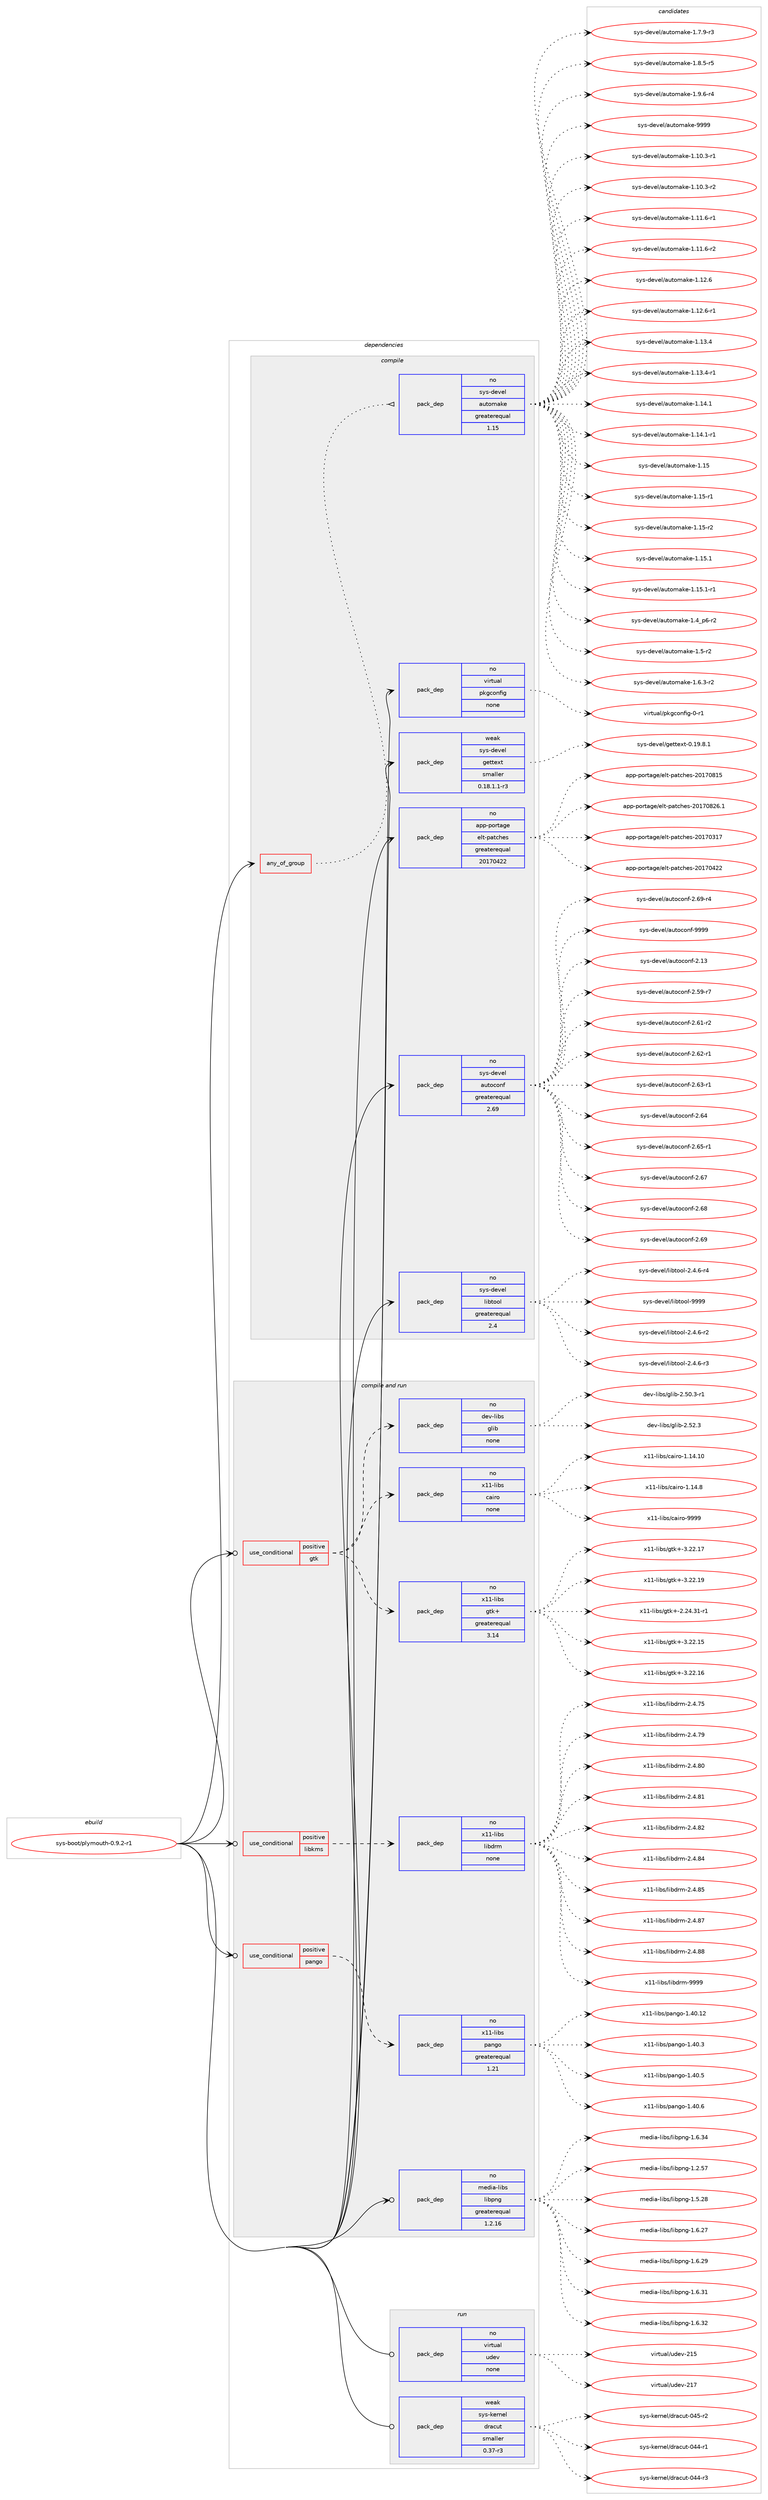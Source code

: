digraph prolog {

# *************
# Graph options
# *************

newrank=true;
concentrate=true;
compound=true;
graph [rankdir=LR,fontname=Helvetica,fontsize=10,ranksep=1.5];#, ranksep=2.5, nodesep=0.2];
edge  [arrowhead=vee];
node  [fontname=Helvetica,fontsize=10];

# **********
# The ebuild
# **********

subgraph cluster_leftcol {
color=gray;
rank=same;
label=<<i>ebuild</i>>;
id [label="sys-boot/plymouth-0.9.2-r1", color=red, width=4, href="../sys-boot/plymouth-0.9.2-r1.svg"];
}

# ****************
# The dependencies
# ****************

subgraph cluster_midcol {
color=gray;
label=<<i>dependencies</i>>;
subgraph cluster_compile {
fillcolor="#eeeeee";
style=filled;
label=<<i>compile</i>>;
subgraph any8050 {
dependency477243 [label=<<TABLE BORDER="0" CELLBORDER="1" CELLSPACING="0" CELLPADDING="4"><TR><TD CELLPADDING="10">any_of_group</TD></TR></TABLE>>, shape=none, color=red];subgraph pack354026 {
dependency477244 [label=<<TABLE BORDER="0" CELLBORDER="1" CELLSPACING="0" CELLPADDING="4" WIDTH="220"><TR><TD ROWSPAN="6" CELLPADDING="30">pack_dep</TD></TR><TR><TD WIDTH="110">no</TD></TR><TR><TD>sys-devel</TD></TR><TR><TD>automake</TD></TR><TR><TD>greaterequal</TD></TR><TR><TD>1.15</TD></TR></TABLE>>, shape=none, color=blue];
}
dependency477243:e -> dependency477244:w [weight=20,style="dotted",arrowhead="oinv"];
}
id:e -> dependency477243:w [weight=20,style="solid",arrowhead="vee"];
subgraph pack354027 {
dependency477245 [label=<<TABLE BORDER="0" CELLBORDER="1" CELLSPACING="0" CELLPADDING="4" WIDTH="220"><TR><TD ROWSPAN="6" CELLPADDING="30">pack_dep</TD></TR><TR><TD WIDTH="110">no</TD></TR><TR><TD>app-portage</TD></TR><TR><TD>elt-patches</TD></TR><TR><TD>greaterequal</TD></TR><TR><TD>20170422</TD></TR></TABLE>>, shape=none, color=blue];
}
id:e -> dependency477245:w [weight=20,style="solid",arrowhead="vee"];
subgraph pack354028 {
dependency477246 [label=<<TABLE BORDER="0" CELLBORDER="1" CELLSPACING="0" CELLPADDING="4" WIDTH="220"><TR><TD ROWSPAN="6" CELLPADDING="30">pack_dep</TD></TR><TR><TD WIDTH="110">no</TD></TR><TR><TD>sys-devel</TD></TR><TR><TD>autoconf</TD></TR><TR><TD>greaterequal</TD></TR><TR><TD>2.69</TD></TR></TABLE>>, shape=none, color=blue];
}
id:e -> dependency477246:w [weight=20,style="solid",arrowhead="vee"];
subgraph pack354029 {
dependency477247 [label=<<TABLE BORDER="0" CELLBORDER="1" CELLSPACING="0" CELLPADDING="4" WIDTH="220"><TR><TD ROWSPAN="6" CELLPADDING="30">pack_dep</TD></TR><TR><TD WIDTH="110">no</TD></TR><TR><TD>sys-devel</TD></TR><TR><TD>libtool</TD></TR><TR><TD>greaterequal</TD></TR><TR><TD>2.4</TD></TR></TABLE>>, shape=none, color=blue];
}
id:e -> dependency477247:w [weight=20,style="solid",arrowhead="vee"];
subgraph pack354030 {
dependency477248 [label=<<TABLE BORDER="0" CELLBORDER="1" CELLSPACING="0" CELLPADDING="4" WIDTH="220"><TR><TD ROWSPAN="6" CELLPADDING="30">pack_dep</TD></TR><TR><TD WIDTH="110">no</TD></TR><TR><TD>virtual</TD></TR><TR><TD>pkgconfig</TD></TR><TR><TD>none</TD></TR><TR><TD></TD></TR></TABLE>>, shape=none, color=blue];
}
id:e -> dependency477248:w [weight=20,style="solid",arrowhead="vee"];
subgraph pack354031 {
dependency477249 [label=<<TABLE BORDER="0" CELLBORDER="1" CELLSPACING="0" CELLPADDING="4" WIDTH="220"><TR><TD ROWSPAN="6" CELLPADDING="30">pack_dep</TD></TR><TR><TD WIDTH="110">weak</TD></TR><TR><TD>sys-devel</TD></TR><TR><TD>gettext</TD></TR><TR><TD>smaller</TD></TR><TR><TD>0.18.1.1-r3</TD></TR></TABLE>>, shape=none, color=blue];
}
id:e -> dependency477249:w [weight=20,style="solid",arrowhead="vee"];
}
subgraph cluster_compileandrun {
fillcolor="#eeeeee";
style=filled;
label=<<i>compile and run</i>>;
subgraph cond114892 {
dependency477250 [label=<<TABLE BORDER="0" CELLBORDER="1" CELLSPACING="0" CELLPADDING="4"><TR><TD ROWSPAN="3" CELLPADDING="10">use_conditional</TD></TR><TR><TD>positive</TD></TR><TR><TD>gtk</TD></TR></TABLE>>, shape=none, color=red];
subgraph pack354032 {
dependency477251 [label=<<TABLE BORDER="0" CELLBORDER="1" CELLSPACING="0" CELLPADDING="4" WIDTH="220"><TR><TD ROWSPAN="6" CELLPADDING="30">pack_dep</TD></TR><TR><TD WIDTH="110">no</TD></TR><TR><TD>dev-libs</TD></TR><TR><TD>glib</TD></TR><TR><TD>none</TD></TR><TR><TD></TD></TR></TABLE>>, shape=none, color=blue];
}
dependency477250:e -> dependency477251:w [weight=20,style="dashed",arrowhead="vee"];
subgraph pack354033 {
dependency477252 [label=<<TABLE BORDER="0" CELLBORDER="1" CELLSPACING="0" CELLPADDING="4" WIDTH="220"><TR><TD ROWSPAN="6" CELLPADDING="30">pack_dep</TD></TR><TR><TD WIDTH="110">no</TD></TR><TR><TD>x11-libs</TD></TR><TR><TD>gtk+</TD></TR><TR><TD>greaterequal</TD></TR><TR><TD>3.14</TD></TR></TABLE>>, shape=none, color=blue];
}
dependency477250:e -> dependency477252:w [weight=20,style="dashed",arrowhead="vee"];
subgraph pack354034 {
dependency477253 [label=<<TABLE BORDER="0" CELLBORDER="1" CELLSPACING="0" CELLPADDING="4" WIDTH="220"><TR><TD ROWSPAN="6" CELLPADDING="30">pack_dep</TD></TR><TR><TD WIDTH="110">no</TD></TR><TR><TD>x11-libs</TD></TR><TR><TD>cairo</TD></TR><TR><TD>none</TD></TR><TR><TD></TD></TR></TABLE>>, shape=none, color=blue];
}
dependency477250:e -> dependency477253:w [weight=20,style="dashed",arrowhead="vee"];
}
id:e -> dependency477250:w [weight=20,style="solid",arrowhead="odotvee"];
subgraph cond114893 {
dependency477254 [label=<<TABLE BORDER="0" CELLBORDER="1" CELLSPACING="0" CELLPADDING="4"><TR><TD ROWSPAN="3" CELLPADDING="10">use_conditional</TD></TR><TR><TD>positive</TD></TR><TR><TD>libkms</TD></TR></TABLE>>, shape=none, color=red];
subgraph pack354035 {
dependency477255 [label=<<TABLE BORDER="0" CELLBORDER="1" CELLSPACING="0" CELLPADDING="4" WIDTH="220"><TR><TD ROWSPAN="6" CELLPADDING="30">pack_dep</TD></TR><TR><TD WIDTH="110">no</TD></TR><TR><TD>x11-libs</TD></TR><TR><TD>libdrm</TD></TR><TR><TD>none</TD></TR><TR><TD></TD></TR></TABLE>>, shape=none, color=blue];
}
dependency477254:e -> dependency477255:w [weight=20,style="dashed",arrowhead="vee"];
}
id:e -> dependency477254:w [weight=20,style="solid",arrowhead="odotvee"];
subgraph cond114894 {
dependency477256 [label=<<TABLE BORDER="0" CELLBORDER="1" CELLSPACING="0" CELLPADDING="4"><TR><TD ROWSPAN="3" CELLPADDING="10">use_conditional</TD></TR><TR><TD>positive</TD></TR><TR><TD>pango</TD></TR></TABLE>>, shape=none, color=red];
subgraph pack354036 {
dependency477257 [label=<<TABLE BORDER="0" CELLBORDER="1" CELLSPACING="0" CELLPADDING="4" WIDTH="220"><TR><TD ROWSPAN="6" CELLPADDING="30">pack_dep</TD></TR><TR><TD WIDTH="110">no</TD></TR><TR><TD>x11-libs</TD></TR><TR><TD>pango</TD></TR><TR><TD>greaterequal</TD></TR><TR><TD>1.21</TD></TR></TABLE>>, shape=none, color=blue];
}
dependency477256:e -> dependency477257:w [weight=20,style="dashed",arrowhead="vee"];
}
id:e -> dependency477256:w [weight=20,style="solid",arrowhead="odotvee"];
subgraph pack354037 {
dependency477258 [label=<<TABLE BORDER="0" CELLBORDER="1" CELLSPACING="0" CELLPADDING="4" WIDTH="220"><TR><TD ROWSPAN="6" CELLPADDING="30">pack_dep</TD></TR><TR><TD WIDTH="110">no</TD></TR><TR><TD>media-libs</TD></TR><TR><TD>libpng</TD></TR><TR><TD>greaterequal</TD></TR><TR><TD>1.2.16</TD></TR></TABLE>>, shape=none, color=blue];
}
id:e -> dependency477258:w [weight=20,style="solid",arrowhead="odotvee"];
}
subgraph cluster_run {
fillcolor="#eeeeee";
style=filled;
label=<<i>run</i>>;
subgraph pack354038 {
dependency477259 [label=<<TABLE BORDER="0" CELLBORDER="1" CELLSPACING="0" CELLPADDING="4" WIDTH="220"><TR><TD ROWSPAN="6" CELLPADDING="30">pack_dep</TD></TR><TR><TD WIDTH="110">no</TD></TR><TR><TD>virtual</TD></TR><TR><TD>udev</TD></TR><TR><TD>none</TD></TR><TR><TD></TD></TR></TABLE>>, shape=none, color=blue];
}
id:e -> dependency477259:w [weight=20,style="solid",arrowhead="odot"];
subgraph pack354039 {
dependency477260 [label=<<TABLE BORDER="0" CELLBORDER="1" CELLSPACING="0" CELLPADDING="4" WIDTH="220"><TR><TD ROWSPAN="6" CELLPADDING="30">pack_dep</TD></TR><TR><TD WIDTH="110">weak</TD></TR><TR><TD>sys-kernel</TD></TR><TR><TD>dracut</TD></TR><TR><TD>smaller</TD></TR><TR><TD>0.37-r3</TD></TR></TABLE>>, shape=none, color=blue];
}
id:e -> dependency477260:w [weight=20,style="solid",arrowhead="odot"];
}
}

# **************
# The candidates
# **************

subgraph cluster_choices {
rank=same;
color=gray;
label=<<i>candidates</i>>;

subgraph choice354026 {
color=black;
nodesep=1;
choice11512111545100101118101108479711711611110997107101454946494846514511449 [label="sys-devel/automake-1.10.3-r1", color=red, width=4,href="../sys-devel/automake-1.10.3-r1.svg"];
choice11512111545100101118101108479711711611110997107101454946494846514511450 [label="sys-devel/automake-1.10.3-r2", color=red, width=4,href="../sys-devel/automake-1.10.3-r2.svg"];
choice11512111545100101118101108479711711611110997107101454946494946544511449 [label="sys-devel/automake-1.11.6-r1", color=red, width=4,href="../sys-devel/automake-1.11.6-r1.svg"];
choice11512111545100101118101108479711711611110997107101454946494946544511450 [label="sys-devel/automake-1.11.6-r2", color=red, width=4,href="../sys-devel/automake-1.11.6-r2.svg"];
choice1151211154510010111810110847971171161111099710710145494649504654 [label="sys-devel/automake-1.12.6", color=red, width=4,href="../sys-devel/automake-1.12.6.svg"];
choice11512111545100101118101108479711711611110997107101454946495046544511449 [label="sys-devel/automake-1.12.6-r1", color=red, width=4,href="../sys-devel/automake-1.12.6-r1.svg"];
choice1151211154510010111810110847971171161111099710710145494649514652 [label="sys-devel/automake-1.13.4", color=red, width=4,href="../sys-devel/automake-1.13.4.svg"];
choice11512111545100101118101108479711711611110997107101454946495146524511449 [label="sys-devel/automake-1.13.4-r1", color=red, width=4,href="../sys-devel/automake-1.13.4-r1.svg"];
choice1151211154510010111810110847971171161111099710710145494649524649 [label="sys-devel/automake-1.14.1", color=red, width=4,href="../sys-devel/automake-1.14.1.svg"];
choice11512111545100101118101108479711711611110997107101454946495246494511449 [label="sys-devel/automake-1.14.1-r1", color=red, width=4,href="../sys-devel/automake-1.14.1-r1.svg"];
choice115121115451001011181011084797117116111109971071014549464953 [label="sys-devel/automake-1.15", color=red, width=4,href="../sys-devel/automake-1.15.svg"];
choice1151211154510010111810110847971171161111099710710145494649534511449 [label="sys-devel/automake-1.15-r1", color=red, width=4,href="../sys-devel/automake-1.15-r1.svg"];
choice1151211154510010111810110847971171161111099710710145494649534511450 [label="sys-devel/automake-1.15-r2", color=red, width=4,href="../sys-devel/automake-1.15-r2.svg"];
choice1151211154510010111810110847971171161111099710710145494649534649 [label="sys-devel/automake-1.15.1", color=red, width=4,href="../sys-devel/automake-1.15.1.svg"];
choice11512111545100101118101108479711711611110997107101454946495346494511449 [label="sys-devel/automake-1.15.1-r1", color=red, width=4,href="../sys-devel/automake-1.15.1-r1.svg"];
choice115121115451001011181011084797117116111109971071014549465295112544511450 [label="sys-devel/automake-1.4_p6-r2", color=red, width=4,href="../sys-devel/automake-1.4_p6-r2.svg"];
choice11512111545100101118101108479711711611110997107101454946534511450 [label="sys-devel/automake-1.5-r2", color=red, width=4,href="../sys-devel/automake-1.5-r2.svg"];
choice115121115451001011181011084797117116111109971071014549465446514511450 [label="sys-devel/automake-1.6.3-r2", color=red, width=4,href="../sys-devel/automake-1.6.3-r2.svg"];
choice115121115451001011181011084797117116111109971071014549465546574511451 [label="sys-devel/automake-1.7.9-r3", color=red, width=4,href="../sys-devel/automake-1.7.9-r3.svg"];
choice115121115451001011181011084797117116111109971071014549465646534511453 [label="sys-devel/automake-1.8.5-r5", color=red, width=4,href="../sys-devel/automake-1.8.5-r5.svg"];
choice115121115451001011181011084797117116111109971071014549465746544511452 [label="sys-devel/automake-1.9.6-r4", color=red, width=4,href="../sys-devel/automake-1.9.6-r4.svg"];
choice115121115451001011181011084797117116111109971071014557575757 [label="sys-devel/automake-9999", color=red, width=4,href="../sys-devel/automake-9999.svg"];
dependency477244:e -> choice11512111545100101118101108479711711611110997107101454946494846514511449:w [style=dotted,weight="100"];
dependency477244:e -> choice11512111545100101118101108479711711611110997107101454946494846514511450:w [style=dotted,weight="100"];
dependency477244:e -> choice11512111545100101118101108479711711611110997107101454946494946544511449:w [style=dotted,weight="100"];
dependency477244:e -> choice11512111545100101118101108479711711611110997107101454946494946544511450:w [style=dotted,weight="100"];
dependency477244:e -> choice1151211154510010111810110847971171161111099710710145494649504654:w [style=dotted,weight="100"];
dependency477244:e -> choice11512111545100101118101108479711711611110997107101454946495046544511449:w [style=dotted,weight="100"];
dependency477244:e -> choice1151211154510010111810110847971171161111099710710145494649514652:w [style=dotted,weight="100"];
dependency477244:e -> choice11512111545100101118101108479711711611110997107101454946495146524511449:w [style=dotted,weight="100"];
dependency477244:e -> choice1151211154510010111810110847971171161111099710710145494649524649:w [style=dotted,weight="100"];
dependency477244:e -> choice11512111545100101118101108479711711611110997107101454946495246494511449:w [style=dotted,weight="100"];
dependency477244:e -> choice115121115451001011181011084797117116111109971071014549464953:w [style=dotted,weight="100"];
dependency477244:e -> choice1151211154510010111810110847971171161111099710710145494649534511449:w [style=dotted,weight="100"];
dependency477244:e -> choice1151211154510010111810110847971171161111099710710145494649534511450:w [style=dotted,weight="100"];
dependency477244:e -> choice1151211154510010111810110847971171161111099710710145494649534649:w [style=dotted,weight="100"];
dependency477244:e -> choice11512111545100101118101108479711711611110997107101454946495346494511449:w [style=dotted,weight="100"];
dependency477244:e -> choice115121115451001011181011084797117116111109971071014549465295112544511450:w [style=dotted,weight="100"];
dependency477244:e -> choice11512111545100101118101108479711711611110997107101454946534511450:w [style=dotted,weight="100"];
dependency477244:e -> choice115121115451001011181011084797117116111109971071014549465446514511450:w [style=dotted,weight="100"];
dependency477244:e -> choice115121115451001011181011084797117116111109971071014549465546574511451:w [style=dotted,weight="100"];
dependency477244:e -> choice115121115451001011181011084797117116111109971071014549465646534511453:w [style=dotted,weight="100"];
dependency477244:e -> choice115121115451001011181011084797117116111109971071014549465746544511452:w [style=dotted,weight="100"];
dependency477244:e -> choice115121115451001011181011084797117116111109971071014557575757:w [style=dotted,weight="100"];
}
subgraph choice354027 {
color=black;
nodesep=1;
choice97112112451121111141169710310147101108116451129711699104101115455048495548514955 [label="app-portage/elt-patches-20170317", color=red, width=4,href="../app-portage/elt-patches-20170317.svg"];
choice97112112451121111141169710310147101108116451129711699104101115455048495548525050 [label="app-portage/elt-patches-20170422", color=red, width=4,href="../app-portage/elt-patches-20170422.svg"];
choice97112112451121111141169710310147101108116451129711699104101115455048495548564953 [label="app-portage/elt-patches-20170815", color=red, width=4,href="../app-portage/elt-patches-20170815.svg"];
choice971121124511211111411697103101471011081164511297116991041011154550484955485650544649 [label="app-portage/elt-patches-20170826.1", color=red, width=4,href="../app-portage/elt-patches-20170826.1.svg"];
dependency477245:e -> choice97112112451121111141169710310147101108116451129711699104101115455048495548514955:w [style=dotted,weight="100"];
dependency477245:e -> choice97112112451121111141169710310147101108116451129711699104101115455048495548525050:w [style=dotted,weight="100"];
dependency477245:e -> choice97112112451121111141169710310147101108116451129711699104101115455048495548564953:w [style=dotted,weight="100"];
dependency477245:e -> choice971121124511211111411697103101471011081164511297116991041011154550484955485650544649:w [style=dotted,weight="100"];
}
subgraph choice354028 {
color=black;
nodesep=1;
choice115121115451001011181011084797117116111991111101024550464951 [label="sys-devel/autoconf-2.13", color=red, width=4,href="../sys-devel/autoconf-2.13.svg"];
choice1151211154510010111810110847971171161119911111010245504653574511455 [label="sys-devel/autoconf-2.59-r7", color=red, width=4,href="../sys-devel/autoconf-2.59-r7.svg"];
choice1151211154510010111810110847971171161119911111010245504654494511450 [label="sys-devel/autoconf-2.61-r2", color=red, width=4,href="../sys-devel/autoconf-2.61-r2.svg"];
choice1151211154510010111810110847971171161119911111010245504654504511449 [label="sys-devel/autoconf-2.62-r1", color=red, width=4,href="../sys-devel/autoconf-2.62-r1.svg"];
choice1151211154510010111810110847971171161119911111010245504654514511449 [label="sys-devel/autoconf-2.63-r1", color=red, width=4,href="../sys-devel/autoconf-2.63-r1.svg"];
choice115121115451001011181011084797117116111991111101024550465452 [label="sys-devel/autoconf-2.64", color=red, width=4,href="../sys-devel/autoconf-2.64.svg"];
choice1151211154510010111810110847971171161119911111010245504654534511449 [label="sys-devel/autoconf-2.65-r1", color=red, width=4,href="../sys-devel/autoconf-2.65-r1.svg"];
choice115121115451001011181011084797117116111991111101024550465455 [label="sys-devel/autoconf-2.67", color=red, width=4,href="../sys-devel/autoconf-2.67.svg"];
choice115121115451001011181011084797117116111991111101024550465456 [label="sys-devel/autoconf-2.68", color=red, width=4,href="../sys-devel/autoconf-2.68.svg"];
choice115121115451001011181011084797117116111991111101024550465457 [label="sys-devel/autoconf-2.69", color=red, width=4,href="../sys-devel/autoconf-2.69.svg"];
choice1151211154510010111810110847971171161119911111010245504654574511452 [label="sys-devel/autoconf-2.69-r4", color=red, width=4,href="../sys-devel/autoconf-2.69-r4.svg"];
choice115121115451001011181011084797117116111991111101024557575757 [label="sys-devel/autoconf-9999", color=red, width=4,href="../sys-devel/autoconf-9999.svg"];
dependency477246:e -> choice115121115451001011181011084797117116111991111101024550464951:w [style=dotted,weight="100"];
dependency477246:e -> choice1151211154510010111810110847971171161119911111010245504653574511455:w [style=dotted,weight="100"];
dependency477246:e -> choice1151211154510010111810110847971171161119911111010245504654494511450:w [style=dotted,weight="100"];
dependency477246:e -> choice1151211154510010111810110847971171161119911111010245504654504511449:w [style=dotted,weight="100"];
dependency477246:e -> choice1151211154510010111810110847971171161119911111010245504654514511449:w [style=dotted,weight="100"];
dependency477246:e -> choice115121115451001011181011084797117116111991111101024550465452:w [style=dotted,weight="100"];
dependency477246:e -> choice1151211154510010111810110847971171161119911111010245504654534511449:w [style=dotted,weight="100"];
dependency477246:e -> choice115121115451001011181011084797117116111991111101024550465455:w [style=dotted,weight="100"];
dependency477246:e -> choice115121115451001011181011084797117116111991111101024550465456:w [style=dotted,weight="100"];
dependency477246:e -> choice115121115451001011181011084797117116111991111101024550465457:w [style=dotted,weight="100"];
dependency477246:e -> choice1151211154510010111810110847971171161119911111010245504654574511452:w [style=dotted,weight="100"];
dependency477246:e -> choice115121115451001011181011084797117116111991111101024557575757:w [style=dotted,weight="100"];
}
subgraph choice354029 {
color=black;
nodesep=1;
choice1151211154510010111810110847108105981161111111084550465246544511450 [label="sys-devel/libtool-2.4.6-r2", color=red, width=4,href="../sys-devel/libtool-2.4.6-r2.svg"];
choice1151211154510010111810110847108105981161111111084550465246544511451 [label="sys-devel/libtool-2.4.6-r3", color=red, width=4,href="../sys-devel/libtool-2.4.6-r3.svg"];
choice1151211154510010111810110847108105981161111111084550465246544511452 [label="sys-devel/libtool-2.4.6-r4", color=red, width=4,href="../sys-devel/libtool-2.4.6-r4.svg"];
choice1151211154510010111810110847108105981161111111084557575757 [label="sys-devel/libtool-9999", color=red, width=4,href="../sys-devel/libtool-9999.svg"];
dependency477247:e -> choice1151211154510010111810110847108105981161111111084550465246544511450:w [style=dotted,weight="100"];
dependency477247:e -> choice1151211154510010111810110847108105981161111111084550465246544511451:w [style=dotted,weight="100"];
dependency477247:e -> choice1151211154510010111810110847108105981161111111084550465246544511452:w [style=dotted,weight="100"];
dependency477247:e -> choice1151211154510010111810110847108105981161111111084557575757:w [style=dotted,weight="100"];
}
subgraph choice354030 {
color=black;
nodesep=1;
choice11810511411611797108471121071039911111010210510345484511449 [label="virtual/pkgconfig-0-r1", color=red, width=4,href="../virtual/pkgconfig-0-r1.svg"];
dependency477248:e -> choice11810511411611797108471121071039911111010210510345484511449:w [style=dotted,weight="100"];
}
subgraph choice354031 {
color=black;
nodesep=1;
choice1151211154510010111810110847103101116116101120116454846495746564649 [label="sys-devel/gettext-0.19.8.1", color=red, width=4,href="../sys-devel/gettext-0.19.8.1.svg"];
dependency477249:e -> choice1151211154510010111810110847103101116116101120116454846495746564649:w [style=dotted,weight="100"];
}
subgraph choice354032 {
color=black;
nodesep=1;
choice10010111845108105981154710310810598455046534846514511449 [label="dev-libs/glib-2.50.3-r1", color=red, width=4,href="../dev-libs/glib-2.50.3-r1.svg"];
choice1001011184510810598115471031081059845504653504651 [label="dev-libs/glib-2.52.3", color=red, width=4,href="../dev-libs/glib-2.52.3.svg"];
dependency477251:e -> choice10010111845108105981154710310810598455046534846514511449:w [style=dotted,weight="100"];
dependency477251:e -> choice1001011184510810598115471031081059845504653504651:w [style=dotted,weight="100"];
}
subgraph choice354033 {
color=black;
nodesep=1;
choice12049494510810598115471031161074345504650524651494511449 [label="x11-libs/gtk+-2.24.31-r1", color=red, width=4,href="../x11-libs/gtk+-2.24.31-r1.svg"];
choice1204949451081059811547103116107434551465050464953 [label="x11-libs/gtk+-3.22.15", color=red, width=4,href="../x11-libs/gtk+-3.22.15.svg"];
choice1204949451081059811547103116107434551465050464954 [label="x11-libs/gtk+-3.22.16", color=red, width=4,href="../x11-libs/gtk+-3.22.16.svg"];
choice1204949451081059811547103116107434551465050464955 [label="x11-libs/gtk+-3.22.17", color=red, width=4,href="../x11-libs/gtk+-3.22.17.svg"];
choice1204949451081059811547103116107434551465050464957 [label="x11-libs/gtk+-3.22.19", color=red, width=4,href="../x11-libs/gtk+-3.22.19.svg"];
dependency477252:e -> choice12049494510810598115471031161074345504650524651494511449:w [style=dotted,weight="100"];
dependency477252:e -> choice1204949451081059811547103116107434551465050464953:w [style=dotted,weight="100"];
dependency477252:e -> choice1204949451081059811547103116107434551465050464954:w [style=dotted,weight="100"];
dependency477252:e -> choice1204949451081059811547103116107434551465050464955:w [style=dotted,weight="100"];
dependency477252:e -> choice1204949451081059811547103116107434551465050464957:w [style=dotted,weight="100"];
}
subgraph choice354034 {
color=black;
nodesep=1;
choice120494945108105981154799971051141114549464952464948 [label="x11-libs/cairo-1.14.10", color=red, width=4,href="../x11-libs/cairo-1.14.10.svg"];
choice1204949451081059811547999710511411145494649524656 [label="x11-libs/cairo-1.14.8", color=red, width=4,href="../x11-libs/cairo-1.14.8.svg"];
choice120494945108105981154799971051141114557575757 [label="x11-libs/cairo-9999", color=red, width=4,href="../x11-libs/cairo-9999.svg"];
dependency477253:e -> choice120494945108105981154799971051141114549464952464948:w [style=dotted,weight="100"];
dependency477253:e -> choice1204949451081059811547999710511411145494649524656:w [style=dotted,weight="100"];
dependency477253:e -> choice120494945108105981154799971051141114557575757:w [style=dotted,weight="100"];
}
subgraph choice354035 {
color=black;
nodesep=1;
choice12049494510810598115471081059810011410945504652465553 [label="x11-libs/libdrm-2.4.75", color=red, width=4,href="../x11-libs/libdrm-2.4.75.svg"];
choice12049494510810598115471081059810011410945504652465557 [label="x11-libs/libdrm-2.4.79", color=red, width=4,href="../x11-libs/libdrm-2.4.79.svg"];
choice12049494510810598115471081059810011410945504652465648 [label="x11-libs/libdrm-2.4.80", color=red, width=4,href="../x11-libs/libdrm-2.4.80.svg"];
choice12049494510810598115471081059810011410945504652465649 [label="x11-libs/libdrm-2.4.81", color=red, width=4,href="../x11-libs/libdrm-2.4.81.svg"];
choice12049494510810598115471081059810011410945504652465650 [label="x11-libs/libdrm-2.4.82", color=red, width=4,href="../x11-libs/libdrm-2.4.82.svg"];
choice12049494510810598115471081059810011410945504652465652 [label="x11-libs/libdrm-2.4.84", color=red, width=4,href="../x11-libs/libdrm-2.4.84.svg"];
choice12049494510810598115471081059810011410945504652465653 [label="x11-libs/libdrm-2.4.85", color=red, width=4,href="../x11-libs/libdrm-2.4.85.svg"];
choice12049494510810598115471081059810011410945504652465655 [label="x11-libs/libdrm-2.4.87", color=red, width=4,href="../x11-libs/libdrm-2.4.87.svg"];
choice12049494510810598115471081059810011410945504652465656 [label="x11-libs/libdrm-2.4.88", color=red, width=4,href="../x11-libs/libdrm-2.4.88.svg"];
choice1204949451081059811547108105981001141094557575757 [label="x11-libs/libdrm-9999", color=red, width=4,href="../x11-libs/libdrm-9999.svg"];
dependency477255:e -> choice12049494510810598115471081059810011410945504652465553:w [style=dotted,weight="100"];
dependency477255:e -> choice12049494510810598115471081059810011410945504652465557:w [style=dotted,weight="100"];
dependency477255:e -> choice12049494510810598115471081059810011410945504652465648:w [style=dotted,weight="100"];
dependency477255:e -> choice12049494510810598115471081059810011410945504652465649:w [style=dotted,weight="100"];
dependency477255:e -> choice12049494510810598115471081059810011410945504652465650:w [style=dotted,weight="100"];
dependency477255:e -> choice12049494510810598115471081059810011410945504652465652:w [style=dotted,weight="100"];
dependency477255:e -> choice12049494510810598115471081059810011410945504652465653:w [style=dotted,weight="100"];
dependency477255:e -> choice12049494510810598115471081059810011410945504652465655:w [style=dotted,weight="100"];
dependency477255:e -> choice12049494510810598115471081059810011410945504652465656:w [style=dotted,weight="100"];
dependency477255:e -> choice1204949451081059811547108105981001141094557575757:w [style=dotted,weight="100"];
}
subgraph choice354036 {
color=black;
nodesep=1;
choice1204949451081059811547112971101031114549465248464950 [label="x11-libs/pango-1.40.12", color=red, width=4,href="../x11-libs/pango-1.40.12.svg"];
choice12049494510810598115471129711010311145494652484651 [label="x11-libs/pango-1.40.3", color=red, width=4,href="../x11-libs/pango-1.40.3.svg"];
choice12049494510810598115471129711010311145494652484653 [label="x11-libs/pango-1.40.5", color=red, width=4,href="../x11-libs/pango-1.40.5.svg"];
choice12049494510810598115471129711010311145494652484654 [label="x11-libs/pango-1.40.6", color=red, width=4,href="../x11-libs/pango-1.40.6.svg"];
dependency477257:e -> choice1204949451081059811547112971101031114549465248464950:w [style=dotted,weight="100"];
dependency477257:e -> choice12049494510810598115471129711010311145494652484651:w [style=dotted,weight="100"];
dependency477257:e -> choice12049494510810598115471129711010311145494652484653:w [style=dotted,weight="100"];
dependency477257:e -> choice12049494510810598115471129711010311145494652484654:w [style=dotted,weight="100"];
}
subgraph choice354037 {
color=black;
nodesep=1;
choice109101100105974510810598115471081059811211010345494650465355 [label="media-libs/libpng-1.2.57", color=red, width=4,href="../media-libs/libpng-1.2.57.svg"];
choice109101100105974510810598115471081059811211010345494653465056 [label="media-libs/libpng-1.5.28", color=red, width=4,href="../media-libs/libpng-1.5.28.svg"];
choice109101100105974510810598115471081059811211010345494654465055 [label="media-libs/libpng-1.6.27", color=red, width=4,href="../media-libs/libpng-1.6.27.svg"];
choice109101100105974510810598115471081059811211010345494654465057 [label="media-libs/libpng-1.6.29", color=red, width=4,href="../media-libs/libpng-1.6.29.svg"];
choice109101100105974510810598115471081059811211010345494654465149 [label="media-libs/libpng-1.6.31", color=red, width=4,href="../media-libs/libpng-1.6.31.svg"];
choice109101100105974510810598115471081059811211010345494654465150 [label="media-libs/libpng-1.6.32", color=red, width=4,href="../media-libs/libpng-1.6.32.svg"];
choice109101100105974510810598115471081059811211010345494654465152 [label="media-libs/libpng-1.6.34", color=red, width=4,href="../media-libs/libpng-1.6.34.svg"];
dependency477258:e -> choice109101100105974510810598115471081059811211010345494650465355:w [style=dotted,weight="100"];
dependency477258:e -> choice109101100105974510810598115471081059811211010345494653465056:w [style=dotted,weight="100"];
dependency477258:e -> choice109101100105974510810598115471081059811211010345494654465055:w [style=dotted,weight="100"];
dependency477258:e -> choice109101100105974510810598115471081059811211010345494654465057:w [style=dotted,weight="100"];
dependency477258:e -> choice109101100105974510810598115471081059811211010345494654465149:w [style=dotted,weight="100"];
dependency477258:e -> choice109101100105974510810598115471081059811211010345494654465150:w [style=dotted,weight="100"];
dependency477258:e -> choice109101100105974510810598115471081059811211010345494654465152:w [style=dotted,weight="100"];
}
subgraph choice354038 {
color=black;
nodesep=1;
choice118105114116117971084711710010111845504953 [label="virtual/udev-215", color=red, width=4,href="../virtual/udev-215.svg"];
choice118105114116117971084711710010111845504955 [label="virtual/udev-217", color=red, width=4,href="../virtual/udev-217.svg"];
dependency477259:e -> choice118105114116117971084711710010111845504953:w [style=dotted,weight="100"];
dependency477259:e -> choice118105114116117971084711710010111845504955:w [style=dotted,weight="100"];
}
subgraph choice354039 {
color=black;
nodesep=1;
choice11512111545107101114110101108471001149799117116454852524511449 [label="sys-kernel/dracut-044-r1", color=red, width=4,href="../sys-kernel/dracut-044-r1.svg"];
choice11512111545107101114110101108471001149799117116454852524511451 [label="sys-kernel/dracut-044-r3", color=red, width=4,href="../sys-kernel/dracut-044-r3.svg"];
choice11512111545107101114110101108471001149799117116454852534511450 [label="sys-kernel/dracut-045-r2", color=red, width=4,href="../sys-kernel/dracut-045-r2.svg"];
dependency477260:e -> choice11512111545107101114110101108471001149799117116454852524511449:w [style=dotted,weight="100"];
dependency477260:e -> choice11512111545107101114110101108471001149799117116454852524511451:w [style=dotted,weight="100"];
dependency477260:e -> choice11512111545107101114110101108471001149799117116454852534511450:w [style=dotted,weight="100"];
}
}

}
